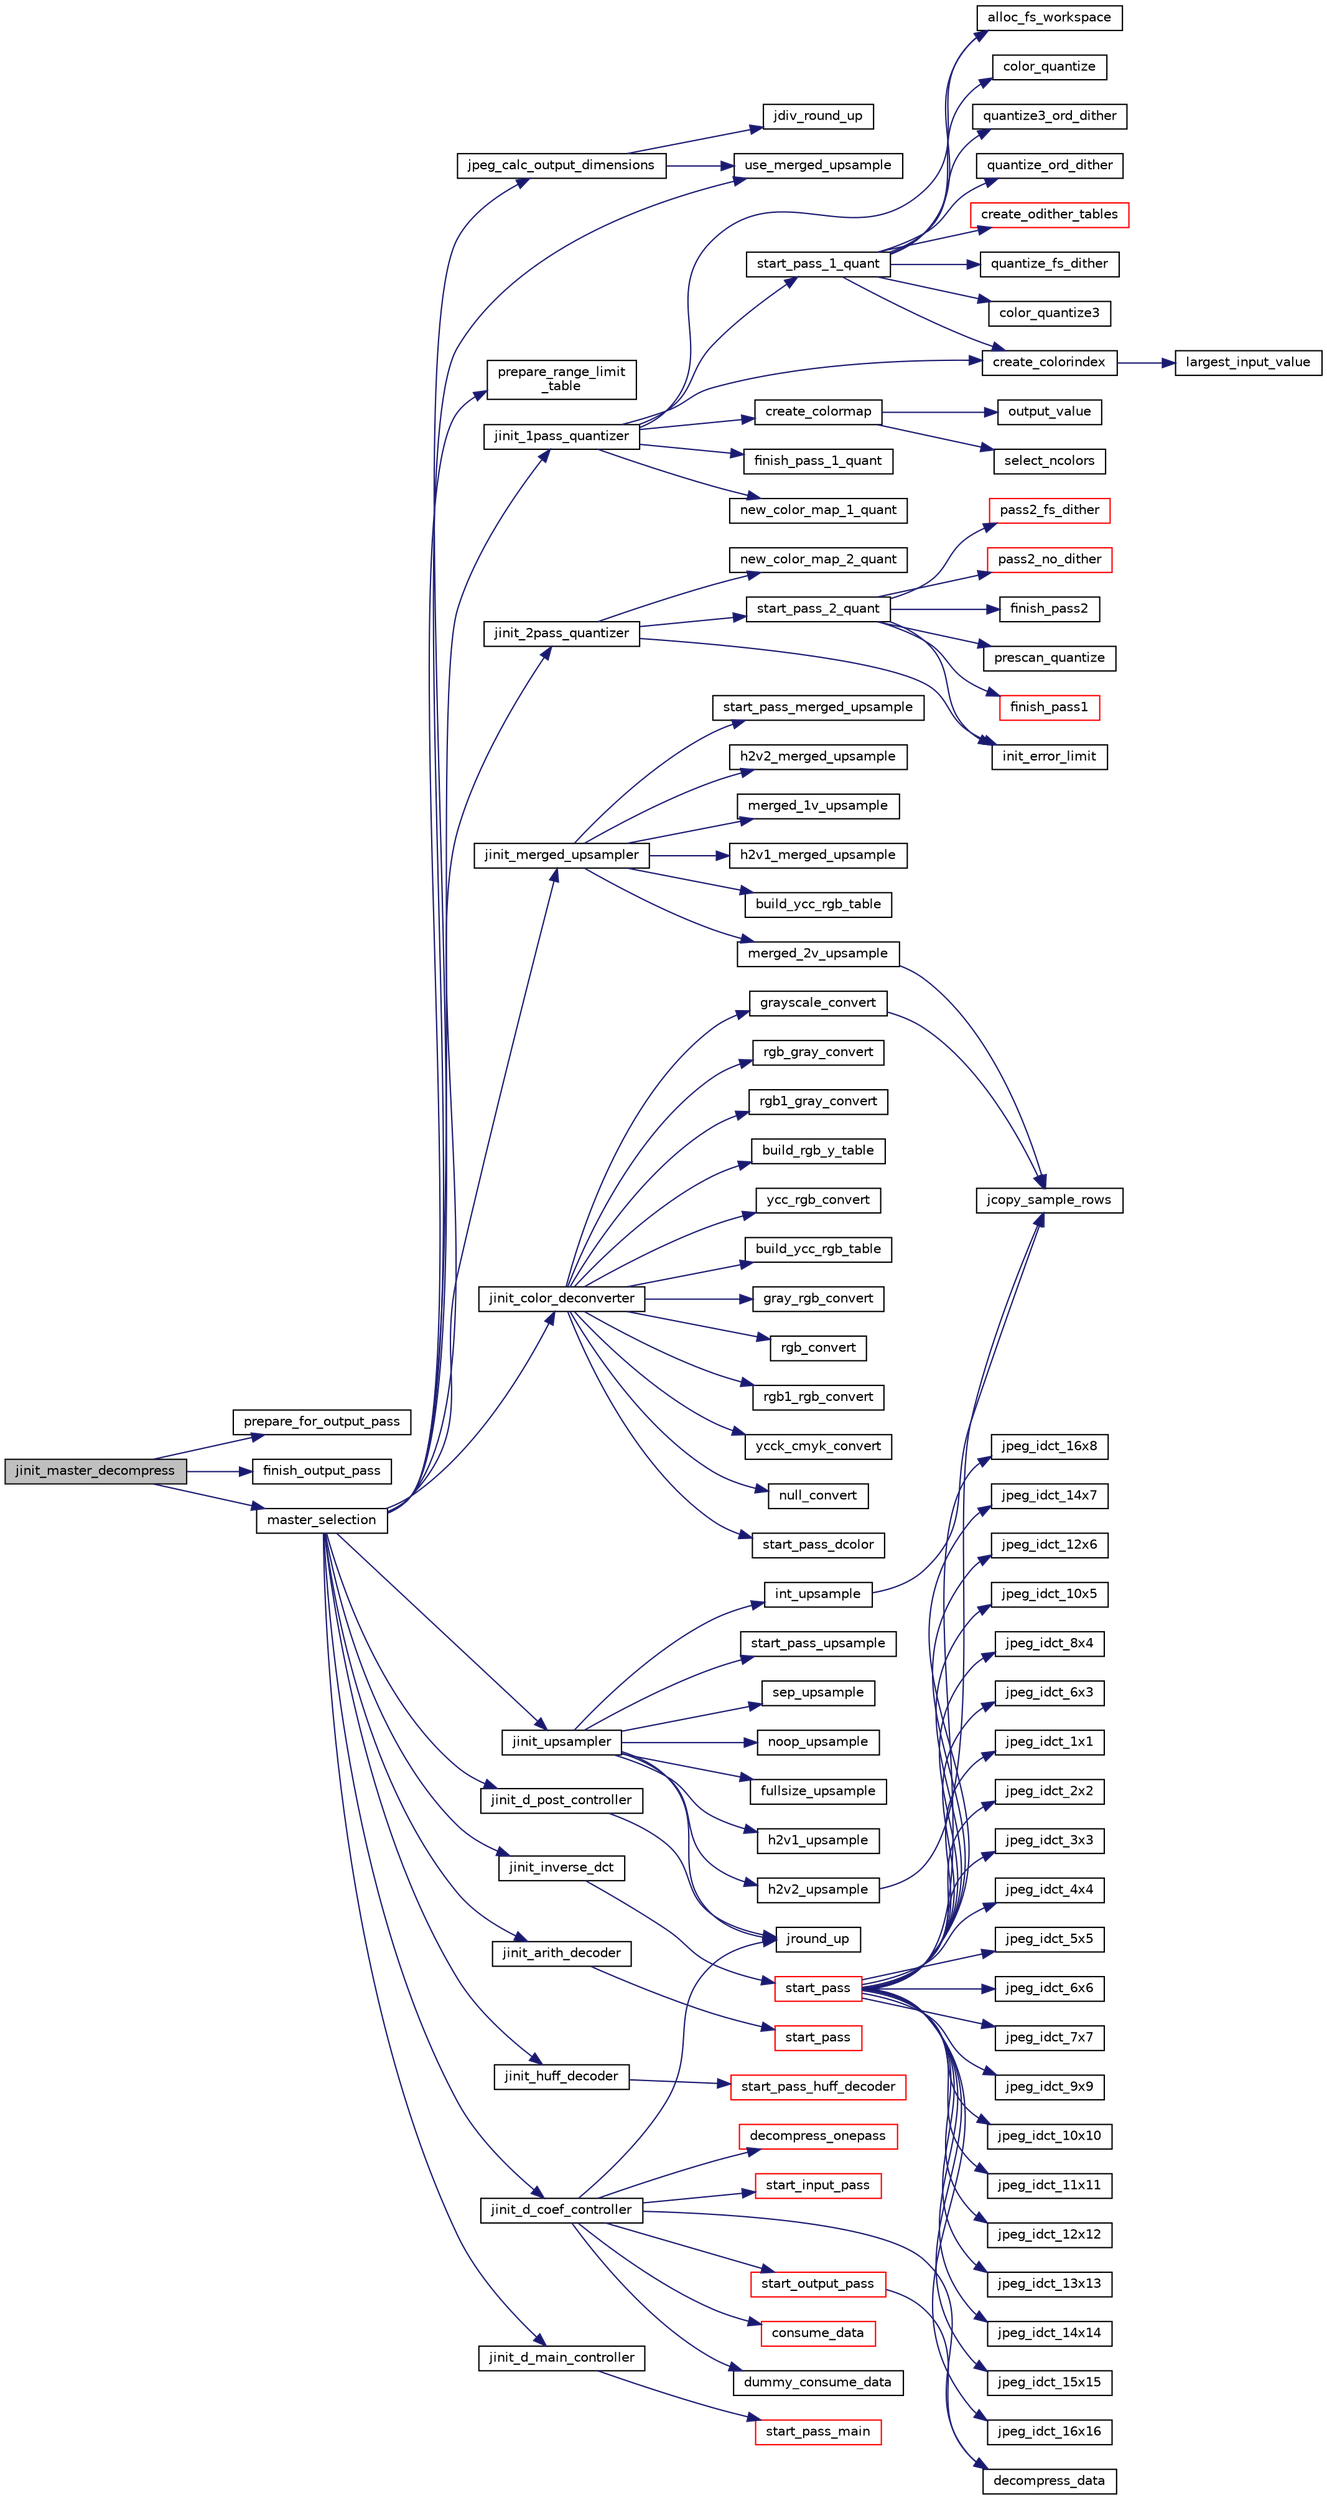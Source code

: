 digraph "jinit_master_decompress"
{
 // LATEX_PDF_SIZE
  bgcolor="transparent";
  edge [fontname="Helvetica",fontsize="10",labelfontname="Helvetica",labelfontsize="10"];
  node [fontname="Helvetica",fontsize="10",shape=record];
  rankdir="LR";
  Node3 [label="jinit_master_decompress",height=0.2,width=0.4,color="black", fillcolor="grey75", style="filled", fontcolor="black",tooltip=" "];
  Node3 -> Node4 [color="midnightblue",fontsize="10",style="solid",fontname="Helvetica"];
  Node4 [label="prepare_for_output_pass",height=0.2,width=0.4,color="black",URL="$jdmaster_8c.html#a67420f4157afdc9fdf730941dbaf8503",tooltip=" "];
  Node3 -> Node5 [color="midnightblue",fontsize="10",style="solid",fontname="Helvetica"];
  Node5 [label="finish_output_pass",height=0.2,width=0.4,color="black",URL="$jdmaster_8c.html#a38d4530fe1a7a3442c983735c656dfd0",tooltip=" "];
  Node3 -> Node6 [color="midnightblue",fontsize="10",style="solid",fontname="Helvetica"];
  Node6 [label="master_selection",height=0.2,width=0.4,color="black",URL="$jdmaster_8c.html#a440a4f3af47f35f6dd2a353329bc3baf",tooltip=" "];
  Node6 -> Node7 [color="midnightblue",fontsize="10",style="solid",fontname="Helvetica"];
  Node7 [label="jpeg_calc_output_dimensions",height=0.2,width=0.4,color="black",URL="$jdmaster_8c.html#a50c2a1cce045b43e7e8f1dc659b6f964",tooltip=" "];
  Node7 -> Node8 [color="midnightblue",fontsize="10",style="solid",fontname="Helvetica"];
  Node8 [label="jdiv_round_up",height=0.2,width=0.4,color="black",URL="$jutils_8c.html#a0c5aa3b56cb24dd9ed819c8252c61b80",tooltip=" "];
  Node7 -> Node9 [color="midnightblue",fontsize="10",style="solid",fontname="Helvetica"];
  Node9 [label="use_merged_upsample",height=0.2,width=0.4,color="black",URL="$jdmaster_8c.html#a9cfe492206e2b676273882eef47e2f32",tooltip=" "];
  Node6 -> Node10 [color="midnightblue",fontsize="10",style="solid",fontname="Helvetica"];
  Node10 [label="prepare_range_limit\l_table",height=0.2,width=0.4,color="black",URL="$jdmaster_8c.html#adb1529a325b62a72961838ae383c1b0a",tooltip=" "];
  Node6 -> Node9 [color="midnightblue",fontsize="10",style="solid",fontname="Helvetica"];
  Node6 -> Node11 [color="midnightblue",fontsize="10",style="solid",fontname="Helvetica"];
  Node11 [label="jinit_1pass_quantizer",height=0.2,width=0.4,color="black",URL="$jquant1_8c.html#a5a9591c850cb268bdac2969f67602c03",tooltip=" "];
  Node11 -> Node12 [color="midnightblue",fontsize="10",style="solid",fontname="Helvetica"];
  Node12 [label="start_pass_1_quant",height=0.2,width=0.4,color="black",URL="$jquant1_8c.html#ae04515d24a19343ba4d4c83f57aa7ead",tooltip=" "];
  Node12 -> Node13 [color="midnightblue",fontsize="10",style="solid",fontname="Helvetica"];
  Node13 [label="color_quantize3",height=0.2,width=0.4,color="black",URL="$jquant1_8c.html#a21078ef0a922cf067a9abefd643587a8",tooltip=" "];
  Node12 -> Node14 [color="midnightblue",fontsize="10",style="solid",fontname="Helvetica"];
  Node14 [label="color_quantize",height=0.2,width=0.4,color="black",URL="$jquant1_8c.html#a7cd0ab37d067e082d52761a72a34f393",tooltip=" "];
  Node12 -> Node15 [color="midnightblue",fontsize="10",style="solid",fontname="Helvetica"];
  Node15 [label="quantize3_ord_dither",height=0.2,width=0.4,color="black",URL="$jquant1_8c.html#a4073442f98bc77f21346ee43500c28df",tooltip=" "];
  Node12 -> Node16 [color="midnightblue",fontsize="10",style="solid",fontname="Helvetica"];
  Node16 [label="quantize_ord_dither",height=0.2,width=0.4,color="black",URL="$jquant1_8c.html#afc3bd33f61f864c151728c40524f4a3d",tooltip=" "];
  Node12 -> Node17 [color="midnightblue",fontsize="10",style="solid",fontname="Helvetica"];
  Node17 [label="create_colorindex",height=0.2,width=0.4,color="black",URL="$jquant1_8c.html#a8a21fbce6e50e0862a91b9588c8cad14",tooltip=" "];
  Node17 -> Node18 [color="midnightblue",fontsize="10",style="solid",fontname="Helvetica"];
  Node18 [label="largest_input_value",height=0.2,width=0.4,color="black",URL="$jquant1_8c.html#a7776aedb6f4207424e362efa398045ca",tooltip=" "];
  Node12 -> Node19 [color="midnightblue",fontsize="10",style="solid",fontname="Helvetica"];
  Node19 [label="create_odither_tables",height=0.2,width=0.4,color="red",URL="$jquant1_8c.html#a42d73068d733c88e07bc8dc010551b2d",tooltip=" "];
  Node12 -> Node21 [color="midnightblue",fontsize="10",style="solid",fontname="Helvetica"];
  Node21 [label="quantize_fs_dither",height=0.2,width=0.4,color="black",URL="$jquant1_8c.html#a58d7ca426df6f424c01cc38188f6d517",tooltip=" "];
  Node12 -> Node22 [color="midnightblue",fontsize="10",style="solid",fontname="Helvetica"];
  Node22 [label="alloc_fs_workspace",height=0.2,width=0.4,color="black",URL="$jquant1_8c.html#a5708b339d001ab437e1253d97237da75",tooltip=" "];
  Node11 -> Node23 [color="midnightblue",fontsize="10",style="solid",fontname="Helvetica"];
  Node23 [label="finish_pass_1_quant",height=0.2,width=0.4,color="black",URL="$jquant1_8c.html#a9a121532b0a0117049fbdd31e39294da",tooltip=" "];
  Node11 -> Node24 [color="midnightblue",fontsize="10",style="solid",fontname="Helvetica"];
  Node24 [label="new_color_map_1_quant",height=0.2,width=0.4,color="black",URL="$jquant1_8c.html#ad633674323e7669d79b861e59cf9df1e",tooltip=" "];
  Node11 -> Node25 [color="midnightblue",fontsize="10",style="solid",fontname="Helvetica"];
  Node25 [label="create_colormap",height=0.2,width=0.4,color="black",URL="$jquant1_8c.html#a909cb020542b3cabf723718922a9721d",tooltip=" "];
  Node25 -> Node26 [color="midnightblue",fontsize="10",style="solid",fontname="Helvetica"];
  Node26 [label="select_ncolors",height=0.2,width=0.4,color="black",URL="$jquant1_8c.html#ab5d9a16bb33d85a1b44ab4c093e06055",tooltip=" "];
  Node25 -> Node27 [color="midnightblue",fontsize="10",style="solid",fontname="Helvetica"];
  Node27 [label="output_value",height=0.2,width=0.4,color="black",URL="$jquant1_8c.html#afce74e0cd4ab990ec7bd30f54ca315ae",tooltip=" "];
  Node11 -> Node17 [color="midnightblue",fontsize="10",style="solid",fontname="Helvetica"];
  Node11 -> Node22 [color="midnightblue",fontsize="10",style="solid",fontname="Helvetica"];
  Node6 -> Node28 [color="midnightblue",fontsize="10",style="solid",fontname="Helvetica"];
  Node28 [label="jinit_2pass_quantizer",height=0.2,width=0.4,color="black",URL="$jquant2_8c.html#aab797e70ea934dea0d6409dc428f1e4d",tooltip=" "];
  Node28 -> Node29 [color="midnightblue",fontsize="10",style="solid",fontname="Helvetica"];
  Node29 [label="start_pass_2_quant",height=0.2,width=0.4,color="black",URL="$jquant2_8c.html#a1ebbe294fe36c4601a734d6b9f5decd2",tooltip=" "];
  Node29 -> Node30 [color="midnightblue",fontsize="10",style="solid",fontname="Helvetica"];
  Node30 [label="prescan_quantize",height=0.2,width=0.4,color="black",URL="$jquant2_8c.html#aa7b5498b5cd83fc4c0d10ee7933179d4",tooltip=" "];
  Node29 -> Node31 [color="midnightblue",fontsize="10",style="solid",fontname="Helvetica"];
  Node31 [label="finish_pass1",height=0.2,width=0.4,color="red",URL="$jquant2_8c.html#aa47f5fced37e5141b71877dfdb089349",tooltip=" "];
  Node29 -> Node38 [color="midnightblue",fontsize="10",style="solid",fontname="Helvetica"];
  Node38 [label="pass2_fs_dither",height=0.2,width=0.4,color="red",URL="$jquant2_8c.html#a91a0278533bb9a14825ff62b992629a0",tooltip=" "];
  Node29 -> Node42 [color="midnightblue",fontsize="10",style="solid",fontname="Helvetica"];
  Node42 [label="pass2_no_dither",height=0.2,width=0.4,color="red",URL="$jquant2_8c.html#ac2602e9fd6c890e4cdc98b7ed635cacd",tooltip=" "];
  Node29 -> Node43 [color="midnightblue",fontsize="10",style="solid",fontname="Helvetica"];
  Node43 [label="finish_pass2",height=0.2,width=0.4,color="black",URL="$jquant2_8c.html#a63de1aef519d44b7d19fce291e8479b5",tooltip=" "];
  Node29 -> Node44 [color="midnightblue",fontsize="10",style="solid",fontname="Helvetica"];
  Node44 [label="init_error_limit",height=0.2,width=0.4,color="black",URL="$jquant2_8c.html#a58f0273f437468d1b68df84124a02830",tooltip=" "];
  Node28 -> Node45 [color="midnightblue",fontsize="10",style="solid",fontname="Helvetica"];
  Node45 [label="new_color_map_2_quant",height=0.2,width=0.4,color="black",URL="$jquant2_8c.html#a0e2cd0c2f055802cd606c47d4b3baa9b",tooltip=" "];
  Node28 -> Node44 [color="midnightblue",fontsize="10",style="solid",fontname="Helvetica"];
  Node6 -> Node46 [color="midnightblue",fontsize="10",style="solid",fontname="Helvetica"];
  Node46 [label="jinit_merged_upsampler",height=0.2,width=0.4,color="black",URL="$jdmerge_8c.html#a672c840561890b5cc54e7e9059f6423a",tooltip=" "];
  Node46 -> Node47 [color="midnightblue",fontsize="10",style="solid",fontname="Helvetica"];
  Node47 [label="start_pass_merged_upsample",height=0.2,width=0.4,color="black",URL="$jdmerge_8c.html#a0db2a169c31635e5bb3bb6b8114c2daf",tooltip=" "];
  Node46 -> Node48 [color="midnightblue",fontsize="10",style="solid",fontname="Helvetica"];
  Node48 [label="merged_2v_upsample",height=0.2,width=0.4,color="black",URL="$jdmerge_8c.html#abe0d1228557cd0baff3c8bfda7c1d3a9",tooltip=" "];
  Node48 -> Node49 [color="midnightblue",fontsize="10",style="solid",fontname="Helvetica"];
  Node49 [label="jcopy_sample_rows",height=0.2,width=0.4,color="black",URL="$jutils_8c.html#ae2a8a73df80d5302a5b524d048fa9fb5",tooltip=" "];
  Node46 -> Node50 [color="midnightblue",fontsize="10",style="solid",fontname="Helvetica"];
  Node50 [label="h2v2_merged_upsample",height=0.2,width=0.4,color="black",URL="$jdmerge_8c.html#aa73f29430ed6b1b0e031c4c06216598c",tooltip=" "];
  Node46 -> Node51 [color="midnightblue",fontsize="10",style="solid",fontname="Helvetica"];
  Node51 [label="merged_1v_upsample",height=0.2,width=0.4,color="black",URL="$jdmerge_8c.html#af25c3cb346c5915fd9cb7f106f3f249f",tooltip=" "];
  Node46 -> Node52 [color="midnightblue",fontsize="10",style="solid",fontname="Helvetica"];
  Node52 [label="h2v1_merged_upsample",height=0.2,width=0.4,color="black",URL="$jdmerge_8c.html#a8b8be738c513ebf64e1d589cc4331f29",tooltip=" "];
  Node46 -> Node53 [color="midnightblue",fontsize="10",style="solid",fontname="Helvetica"];
  Node53 [label="build_ycc_rgb_table",height=0.2,width=0.4,color="black",URL="$jdmerge_8c.html#a8f4743d5901ca3d723566bb4384043d8",tooltip=" "];
  Node6 -> Node54 [color="midnightblue",fontsize="10",style="solid",fontname="Helvetica"];
  Node54 [label="jinit_color_deconverter",height=0.2,width=0.4,color="black",URL="$jdcolor_8c.html#a6435424eeae845636860c7ff3667b770",tooltip=" "];
  Node54 -> Node55 [color="midnightblue",fontsize="10",style="solid",fontname="Helvetica"];
  Node55 [label="start_pass_dcolor",height=0.2,width=0.4,color="black",URL="$jdcolor_8c.html#afe36a8a29123daef52c86a55ffbea85f",tooltip=" "];
  Node54 -> Node56 [color="midnightblue",fontsize="10",style="solid",fontname="Helvetica"];
  Node56 [label="grayscale_convert",height=0.2,width=0.4,color="black",URL="$jdcolor_8c.html#a40274d1cad81882bfcf9fc885debca28",tooltip=" "];
  Node56 -> Node49 [color="midnightblue",fontsize="10",style="solid",fontname="Helvetica"];
  Node54 -> Node57 [color="midnightblue",fontsize="10",style="solid",fontname="Helvetica"];
  Node57 [label="rgb_gray_convert",height=0.2,width=0.4,color="black",URL="$jdcolor_8c.html#a3b911e9418c86469fcd805e4cad543f3",tooltip=" "];
  Node54 -> Node58 [color="midnightblue",fontsize="10",style="solid",fontname="Helvetica"];
  Node58 [label="rgb1_gray_convert",height=0.2,width=0.4,color="black",URL="$jdcolor_8c.html#a5b4c403480a69875d51adc4b37cfc88c",tooltip=" "];
  Node54 -> Node59 [color="midnightblue",fontsize="10",style="solid",fontname="Helvetica"];
  Node59 [label="build_rgb_y_table",height=0.2,width=0.4,color="black",URL="$jdcolor_8c.html#a67c37f85ac6973f14e3526675915db21",tooltip=" "];
  Node54 -> Node60 [color="midnightblue",fontsize="10",style="solid",fontname="Helvetica"];
  Node60 [label="ycc_rgb_convert",height=0.2,width=0.4,color="black",URL="$jdcolor_8c.html#a2f727488a0de72e28c4df7df9e588206",tooltip=" "];
  Node54 -> Node61 [color="midnightblue",fontsize="10",style="solid",fontname="Helvetica"];
  Node61 [label="build_ycc_rgb_table",height=0.2,width=0.4,color="black",URL="$jdcolor_8c.html#a8f4743d5901ca3d723566bb4384043d8",tooltip=" "];
  Node54 -> Node62 [color="midnightblue",fontsize="10",style="solid",fontname="Helvetica"];
  Node62 [label="gray_rgb_convert",height=0.2,width=0.4,color="black",URL="$jdcolor_8c.html#a29fddb9c2d7d70dac32c6c95dd43835c",tooltip=" "];
  Node54 -> Node63 [color="midnightblue",fontsize="10",style="solid",fontname="Helvetica"];
  Node63 [label="rgb_convert",height=0.2,width=0.4,color="black",URL="$jdcolor_8c.html#a10a6513245dd0947522596414fbef48d",tooltip=" "];
  Node54 -> Node64 [color="midnightblue",fontsize="10",style="solid",fontname="Helvetica"];
  Node64 [label="rgb1_rgb_convert",height=0.2,width=0.4,color="black",URL="$jdcolor_8c.html#a586408743e7c5aafb1e8218210e08582",tooltip=" "];
  Node54 -> Node65 [color="midnightblue",fontsize="10",style="solid",fontname="Helvetica"];
  Node65 [label="ycck_cmyk_convert",height=0.2,width=0.4,color="black",URL="$jdcolor_8c.html#a2eca7af5e5ad5ea49bb0f1bce2801bc8",tooltip=" "];
  Node54 -> Node66 [color="midnightblue",fontsize="10",style="solid",fontname="Helvetica"];
  Node66 [label="null_convert",height=0.2,width=0.4,color="black",URL="$jdcolor_8c.html#a8d8bdeb99607c6cfa05ac4de1aaaba11",tooltip=" "];
  Node6 -> Node67 [color="midnightblue",fontsize="10",style="solid",fontname="Helvetica"];
  Node67 [label="jinit_upsampler",height=0.2,width=0.4,color="black",URL="$jdsample_8c.html#a777b16c9b0bce1703693ad988ec6c169",tooltip=" "];
  Node67 -> Node68 [color="midnightblue",fontsize="10",style="solid",fontname="Helvetica"];
  Node68 [label="start_pass_upsample",height=0.2,width=0.4,color="black",URL="$jdsample_8c.html#a71fe8651f8ea3e35598aea19ce10d90b",tooltip=" "];
  Node67 -> Node69 [color="midnightblue",fontsize="10",style="solid",fontname="Helvetica"];
  Node69 [label="sep_upsample",height=0.2,width=0.4,color="black",URL="$jdsample_8c.html#ab9183a9dd9a141819d3c69f7afdf19f8",tooltip=" "];
  Node67 -> Node70 [color="midnightblue",fontsize="10",style="solid",fontname="Helvetica"];
  Node70 [label="noop_upsample",height=0.2,width=0.4,color="black",URL="$jdsample_8c.html#ab42a07a1c455b12dd7c86b2670aa9da8",tooltip=" "];
  Node67 -> Node71 [color="midnightblue",fontsize="10",style="solid",fontname="Helvetica"];
  Node71 [label="fullsize_upsample",height=0.2,width=0.4,color="black",URL="$jdsample_8c.html#a71fe9277488bfca2af84face9c8364a2",tooltip=" "];
  Node67 -> Node72 [color="midnightblue",fontsize="10",style="solid",fontname="Helvetica"];
  Node72 [label="h2v1_upsample",height=0.2,width=0.4,color="black",URL="$jdsample_8c.html#a21f40e61f334bf08c4b49ad1e41d4a71",tooltip=" "];
  Node67 -> Node73 [color="midnightblue",fontsize="10",style="solid",fontname="Helvetica"];
  Node73 [label="h2v2_upsample",height=0.2,width=0.4,color="black",URL="$jdsample_8c.html#a3132d52cf574b3a2af17fd03adc9df0d",tooltip=" "];
  Node73 -> Node49 [color="midnightblue",fontsize="10",style="solid",fontname="Helvetica"];
  Node67 -> Node74 [color="midnightblue",fontsize="10",style="solid",fontname="Helvetica"];
  Node74 [label="int_upsample",height=0.2,width=0.4,color="black",URL="$jdsample_8c.html#a3e30f5dc3eaa0a8a1ce982e56a74106f",tooltip=" "];
  Node74 -> Node49 [color="midnightblue",fontsize="10",style="solid",fontname="Helvetica"];
  Node67 -> Node75 [color="midnightblue",fontsize="10",style="solid",fontname="Helvetica"];
  Node75 [label="jround_up",height=0.2,width=0.4,color="black",URL="$jutils_8c.html#a9f91b295901b3868694a217759d073c4",tooltip=" "];
  Node6 -> Node76 [color="midnightblue",fontsize="10",style="solid",fontname="Helvetica"];
  Node76 [label="jinit_d_post_controller",height=0.2,width=0.4,color="black",URL="$jdpostct_8c.html#a33f15c6f203f733ee8d1eabcd85eeb58",tooltip=" "];
  Node76 -> Node75 [color="midnightblue",fontsize="10",style="solid",fontname="Helvetica"];
  Node6 -> Node77 [color="midnightblue",fontsize="10",style="solid",fontname="Helvetica"];
  Node77 [label="jinit_inverse_dct",height=0.2,width=0.4,color="black",URL="$jddctmgr_8c.html#aa58c9a57d35dfad33e10c13ff613c580",tooltip=" "];
  Node77 -> Node78 [color="midnightblue",fontsize="10",style="solid",fontname="Helvetica"];
  Node78 [label="start_pass",height=0.2,width=0.4,color="red",URL="$jddctmgr_8c.html#a1964f006adb8fb80f57e455f6452aec1",tooltip=" "];
  Node78 -> Node79 [color="midnightblue",fontsize="10",style="solid",fontname="Helvetica"];
  Node79 [label="jpeg_idct_1x1",height=0.2,width=0.4,color="black",URL="$jidctint_8c.html#af9a63c07412baa2e94f4d39166ef6e3a",tooltip=" "];
  Node78 -> Node80 [color="midnightblue",fontsize="10",style="solid",fontname="Helvetica"];
  Node80 [label="jpeg_idct_2x2",height=0.2,width=0.4,color="black",URL="$jidctint_8c.html#a5b1d86f9a273e76c234cf68d21c1dc3d",tooltip=" "];
  Node78 -> Node81 [color="midnightblue",fontsize="10",style="solid",fontname="Helvetica"];
  Node81 [label="jpeg_idct_3x3",height=0.2,width=0.4,color="black",URL="$jidctint_8c.html#adef0e9f7803636f44d683fbe4e243a78",tooltip=" "];
  Node78 -> Node82 [color="midnightblue",fontsize="10",style="solid",fontname="Helvetica"];
  Node82 [label="jpeg_idct_4x4",height=0.2,width=0.4,color="black",URL="$jidctint_8c.html#a8fa3fcc5db2609416230cde10a9423d3",tooltip=" "];
  Node78 -> Node83 [color="midnightblue",fontsize="10",style="solid",fontname="Helvetica"];
  Node83 [label="jpeg_idct_5x5",height=0.2,width=0.4,color="black",URL="$jidctint_8c.html#a5c4727fe6b90a5d1ab047dc2d339fd59",tooltip=" "];
  Node78 -> Node84 [color="midnightblue",fontsize="10",style="solid",fontname="Helvetica"];
  Node84 [label="jpeg_idct_6x6",height=0.2,width=0.4,color="black",URL="$jidctint_8c.html#a7cd697c58de0b29bd830a1ae44ddacbb",tooltip=" "];
  Node78 -> Node85 [color="midnightblue",fontsize="10",style="solid",fontname="Helvetica"];
  Node85 [label="jpeg_idct_7x7",height=0.2,width=0.4,color="black",URL="$jidctint_8c.html#a09595563f29f5a7b4000521b53b3eb54",tooltip=" "];
  Node78 -> Node86 [color="midnightblue",fontsize="10",style="solid",fontname="Helvetica"];
  Node86 [label="jpeg_idct_9x9",height=0.2,width=0.4,color="black",URL="$jidctint_8c.html#a7b14bfe71bdee9e6451dd59375d2d0ca",tooltip=" "];
  Node78 -> Node87 [color="midnightblue",fontsize="10",style="solid",fontname="Helvetica"];
  Node87 [label="jpeg_idct_10x10",height=0.2,width=0.4,color="black",URL="$jidctint_8c.html#a960c8c676a4973b83d00cd920ae7882b",tooltip=" "];
  Node78 -> Node88 [color="midnightblue",fontsize="10",style="solid",fontname="Helvetica"];
  Node88 [label="jpeg_idct_11x11",height=0.2,width=0.4,color="black",URL="$jidctint_8c.html#a6da1348e92f995dfd23ca95c8ebc3178",tooltip=" "];
  Node78 -> Node89 [color="midnightblue",fontsize="10",style="solid",fontname="Helvetica"];
  Node89 [label="jpeg_idct_12x12",height=0.2,width=0.4,color="black",URL="$jidctint_8c.html#ac41005594866cfe25de4fb444de5e3b9",tooltip=" "];
  Node78 -> Node90 [color="midnightblue",fontsize="10",style="solid",fontname="Helvetica"];
  Node90 [label="jpeg_idct_13x13",height=0.2,width=0.4,color="black",URL="$jidctint_8c.html#af095e803e9b67e9d63d2d74f3388bcaa",tooltip=" "];
  Node78 -> Node91 [color="midnightblue",fontsize="10",style="solid",fontname="Helvetica"];
  Node91 [label="jpeg_idct_14x14",height=0.2,width=0.4,color="black",URL="$jidctint_8c.html#a37782f51f33c9a56c8d028bd3f6f0520",tooltip=" "];
  Node78 -> Node92 [color="midnightblue",fontsize="10",style="solid",fontname="Helvetica"];
  Node92 [label="jpeg_idct_15x15",height=0.2,width=0.4,color="black",URL="$jidctint_8c.html#ad19631562a83bb02ccb294c9a6e8b326",tooltip=" "];
  Node78 -> Node93 [color="midnightblue",fontsize="10",style="solid",fontname="Helvetica"];
  Node93 [label="jpeg_idct_16x16",height=0.2,width=0.4,color="black",URL="$jidctint_8c.html#ab56e97e1538d345e4871267f3d6e8590",tooltip=" "];
  Node78 -> Node94 [color="midnightblue",fontsize="10",style="solid",fontname="Helvetica"];
  Node94 [label="jpeg_idct_16x8",height=0.2,width=0.4,color="black",URL="$jidctint_8c.html#adf541a1dc2199d7cd66e8c32a61210f0",tooltip=" "];
  Node78 -> Node95 [color="midnightblue",fontsize="10",style="solid",fontname="Helvetica"];
  Node95 [label="jpeg_idct_14x7",height=0.2,width=0.4,color="black",URL="$jidctint_8c.html#a0d16345034a36c703e38828456815ccd",tooltip=" "];
  Node78 -> Node96 [color="midnightblue",fontsize="10",style="solid",fontname="Helvetica"];
  Node96 [label="jpeg_idct_12x6",height=0.2,width=0.4,color="black",URL="$jidctint_8c.html#a8bf7209e5e781992e74f654e7ea0473f",tooltip=" "];
  Node78 -> Node97 [color="midnightblue",fontsize="10",style="solid",fontname="Helvetica"];
  Node97 [label="jpeg_idct_10x5",height=0.2,width=0.4,color="black",URL="$jidctint_8c.html#ab57c9406ad80af22fa7116b2030f6843",tooltip=" "];
  Node78 -> Node98 [color="midnightblue",fontsize="10",style="solid",fontname="Helvetica"];
  Node98 [label="jpeg_idct_8x4",height=0.2,width=0.4,color="black",URL="$jidctint_8c.html#a5f483d1f8b4bfe19c0f5534d0bd4bf9f",tooltip=" "];
  Node78 -> Node99 [color="midnightblue",fontsize="10",style="solid",fontname="Helvetica"];
  Node99 [label="jpeg_idct_6x3",height=0.2,width=0.4,color="black",URL="$jidctint_8c.html#ac15da9cee838eb352535f4079fee9417",tooltip=" "];
  Node6 -> Node113 [color="midnightblue",fontsize="10",style="solid",fontname="Helvetica"];
  Node113 [label="jinit_arith_decoder",height=0.2,width=0.4,color="black",URL="$jdarith_8c.html#aeae354035c6527ab02e2205b4259f4b0",tooltip=" "];
  Node113 -> Node114 [color="midnightblue",fontsize="10",style="solid",fontname="Helvetica"];
  Node114 [label="start_pass",height=0.2,width=0.4,color="red",URL="$jdarith_8c.html#a1964f006adb8fb80f57e455f6452aec1",tooltip=" "];
  Node6 -> Node123 [color="midnightblue",fontsize="10",style="solid",fontname="Helvetica"];
  Node123 [label="jinit_huff_decoder",height=0.2,width=0.4,color="black",URL="$jdhuff_8c.html#a499c7dbe17fbded1a5249083607a97d5",tooltip=" "];
  Node123 -> Node124 [color="midnightblue",fontsize="10",style="solid",fontname="Helvetica"];
  Node124 [label="start_pass_huff_decoder",height=0.2,width=0.4,color="red",URL="$jdhuff_8c.html#ac8c2367c6fcbc37bf85ae308b9205957",tooltip=" "];
  Node6 -> Node133 [color="midnightblue",fontsize="10",style="solid",fontname="Helvetica"];
  Node133 [label="jinit_d_coef_controller",height=0.2,width=0.4,color="black",URL="$jdcoefct_8c.html#a5c02753173d32b8acd4041b1cdf9e0d2",tooltip=" "];
  Node133 -> Node134 [color="midnightblue",fontsize="10",style="solid",fontname="Helvetica"];
  Node134 [label="start_input_pass",height=0.2,width=0.4,color="red",URL="$jdcoefct_8c.html#abc0a94e24edf93bc7f914cf4a698a870",tooltip=" "];
  Node133 -> Node136 [color="midnightblue",fontsize="10",style="solid",fontname="Helvetica"];
  Node136 [label="start_output_pass",height=0.2,width=0.4,color="red",URL="$jdcoefct_8c.html#adf23b9a09770b5e038955fa770f95060",tooltip=" "];
  Node136 -> Node140 [color="midnightblue",fontsize="10",style="solid",fontname="Helvetica"];
  Node140 [label="decompress_data",height=0.2,width=0.4,color="black",URL="$jdcoefct_8c.html#aeb3959a425ae15d61d141f82da1087aa",tooltip=" "];
  Node133 -> Node75 [color="midnightblue",fontsize="10",style="solid",fontname="Helvetica"];
  Node133 -> Node141 [color="midnightblue",fontsize="10",style="solid",fontname="Helvetica"];
  Node141 [label="consume_data",height=0.2,width=0.4,color="red",URL="$jdcoefct_8c.html#a474c99ffcdc94688233e34f65e95c50d",tooltip=" "];
  Node133 -> Node140 [color="midnightblue",fontsize="10",style="solid",fontname="Helvetica"];
  Node133 -> Node142 [color="midnightblue",fontsize="10",style="solid",fontname="Helvetica"];
  Node142 [label="dummy_consume_data",height=0.2,width=0.4,color="black",URL="$jdcoefct_8c.html#a4f0cd05b382e196c8bd2909b684eb7fb",tooltip=" "];
  Node133 -> Node143 [color="midnightblue",fontsize="10",style="solid",fontname="Helvetica"];
  Node143 [label="decompress_onepass",height=0.2,width=0.4,color="red",URL="$jdcoefct_8c.html#abf6f5294d45929fffec5664add509253",tooltip=" "];
  Node6 -> Node144 [color="midnightblue",fontsize="10",style="solid",fontname="Helvetica"];
  Node144 [label="jinit_d_main_controller",height=0.2,width=0.4,color="black",URL="$jdmainct_8c.html#a5f0b8dbafa957d92568e72399faca8d6",tooltip=" "];
  Node144 -> Node145 [color="midnightblue",fontsize="10",style="solid",fontname="Helvetica"];
  Node145 [label="start_pass_main",height=0.2,width=0.4,color="red",URL="$jdmainct_8c.html#a92ed1cab6c5cde832714442f3147dfd8",tooltip=" "];
}
